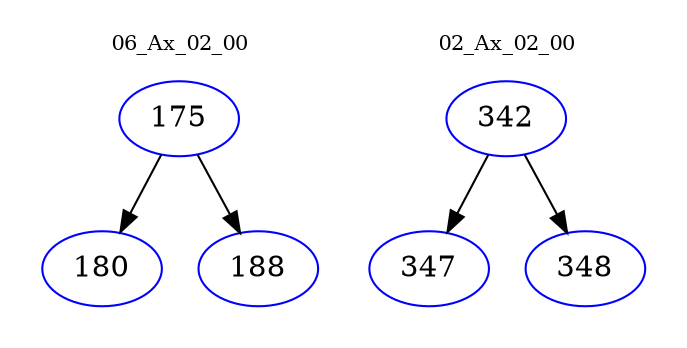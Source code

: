 digraph{
subgraph cluster_0 {
color = white
label = "06_Ax_02_00";
fontsize=10;
T0_175 [label="175", color="blue"]
T0_175 -> T0_180 [color="black"]
T0_180 [label="180", color="blue"]
T0_175 -> T0_188 [color="black"]
T0_188 [label="188", color="blue"]
}
subgraph cluster_1 {
color = white
label = "02_Ax_02_00";
fontsize=10;
T1_342 [label="342", color="blue"]
T1_342 -> T1_347 [color="black"]
T1_347 [label="347", color="blue"]
T1_342 -> T1_348 [color="black"]
T1_348 [label="348", color="blue"]
}
}
